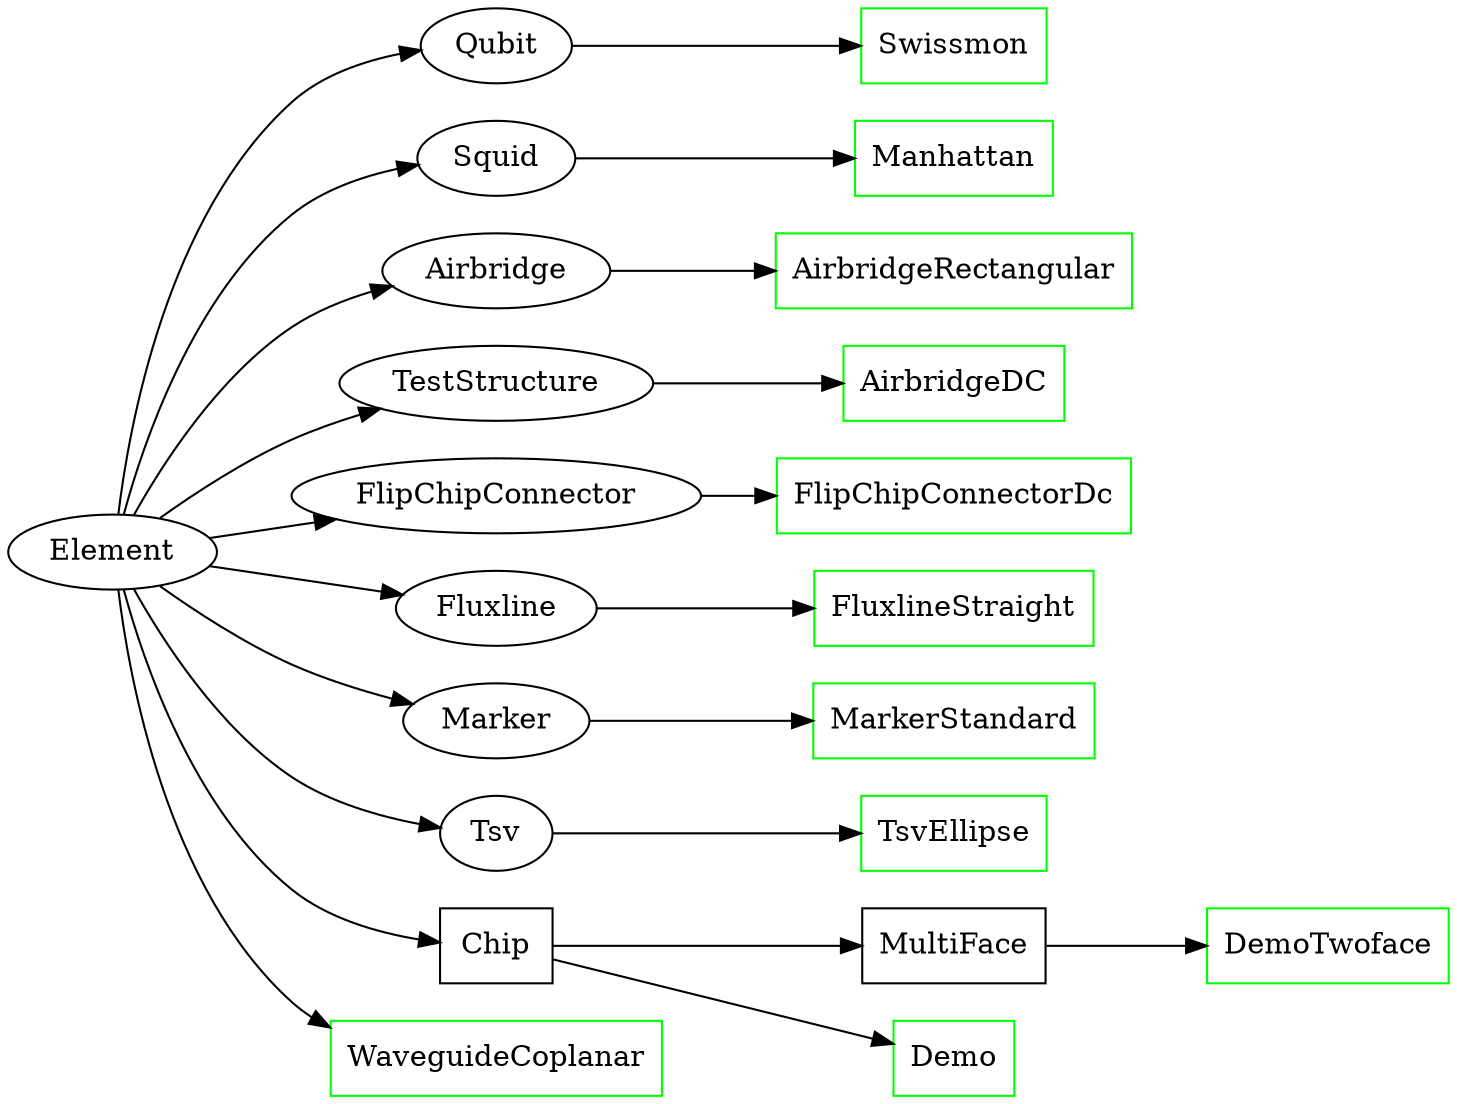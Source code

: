 digraph {
    rankdir="LR"

    Element [href="../api/kqcircuits.elements.element.html", target="_top"]
    Qubit [href="../api/kqcircuits.qubits.qubit.html", target="_top"]
    Squid [href="../api/kqcircuits.squids.squid.html", target="_top"]
    Airbridge [href="../api/kqcircuits.elements.airbridges.airbridge.html", target="_top"]
    TestStructure [href="../api/kqcircuits.test_structures.test_structure.html", target="_top"]
    FlipChipConnector [href="../api/kqcircuits.elements.f2f_connectors.flip_chip_connectors.flip_chip_connector.html", target="_top"]
    Fluxline [href="../api/kqcircuits.elements.fluxlines.fluxline.html", target="_top"]
    Marker [href="../api/kqcircuits.elements.markers.marker.html", target="_top"]
    Tsv [href="../api/kqcircuits.elements.f2f_connectors.tsvs.tsv.html", target="_top"]

    ## Base classes
    Element -> Qubit
    Element -> Squid
    Element -> Airbridge
    Element -> TestStructure
    Element -> FlipChipConnector
    Element -> Fluxline
    Element -> Marker
    Element -> Tsv

    ## Cocrete base classes
    node [shape="rect"]

    Chip [href="../api/kqcircuits.chips.chip.html", target="_top"]
    MultiFace [href="../api/kqcircuits.chips.multi_face.multi_face.html", target="_top"]

    Element -> Chip -> MultiFace

    ## Concrete examples
    node [color="green"]

    WaveguideCoplanar [href="../api/kqcircuits.elements.waveguide_coplanar.html", target="_top"]
    Demo [href="../api/kqcircuits.chips.demo.html", target="_top"]
    DemoTwoface [href="../api/kqcircuits.chips.multi_face.demo_twoface.html", target="_top"]
    Swissmon [href="../api/kqcircuits.qubits.swissmon.html", target="_top"]
    Manhattan [href="../api/kqcircuits.squids.manhattan.html", target="_top"]
    AirbridgeRectangular [href="../api/kqcircuits.elements.airbridges.airbridge_rectangular.html", target="_top"]
    FluxlineStraight [href="../api/kqcircuits.elements.fluxlines.fluxline_straight.html", target="_top"]
    MarkerStandard [href="../api/kqcircuits.elements.markers.marker_standard.html", target="_top"]
    AirbridgeDC [href="../api/kqcircuits.test_structures.airbridge_dc.html", target="_top"]
    FlipChipConnectorDc [href="../api/kqcircuits.elements.f2f_connectors.flip_chip_connectors.flip_chip_connector_dc.html", target="_top"]
    TsvEllipse [href="../api/kqcircuits.elements.f2f_connectors.tsvs.tsv_ellipse.html", target="_top"]

    Element -> WaveguideCoplanar
    Chip -> Demo
    MultiFace -> DemoTwoface
    Qubit -> Swissmon
    Squid -> Manhattan
    Airbridge -> AirbridgeRectangular
    Fluxline -> FluxlineStraight
    Marker -> MarkerStandard
    TestStructure -> AirbridgeDC
    FlipChipConnector -> FlipChipConnectorDc
    Tsv -> TsvEllipse
}
